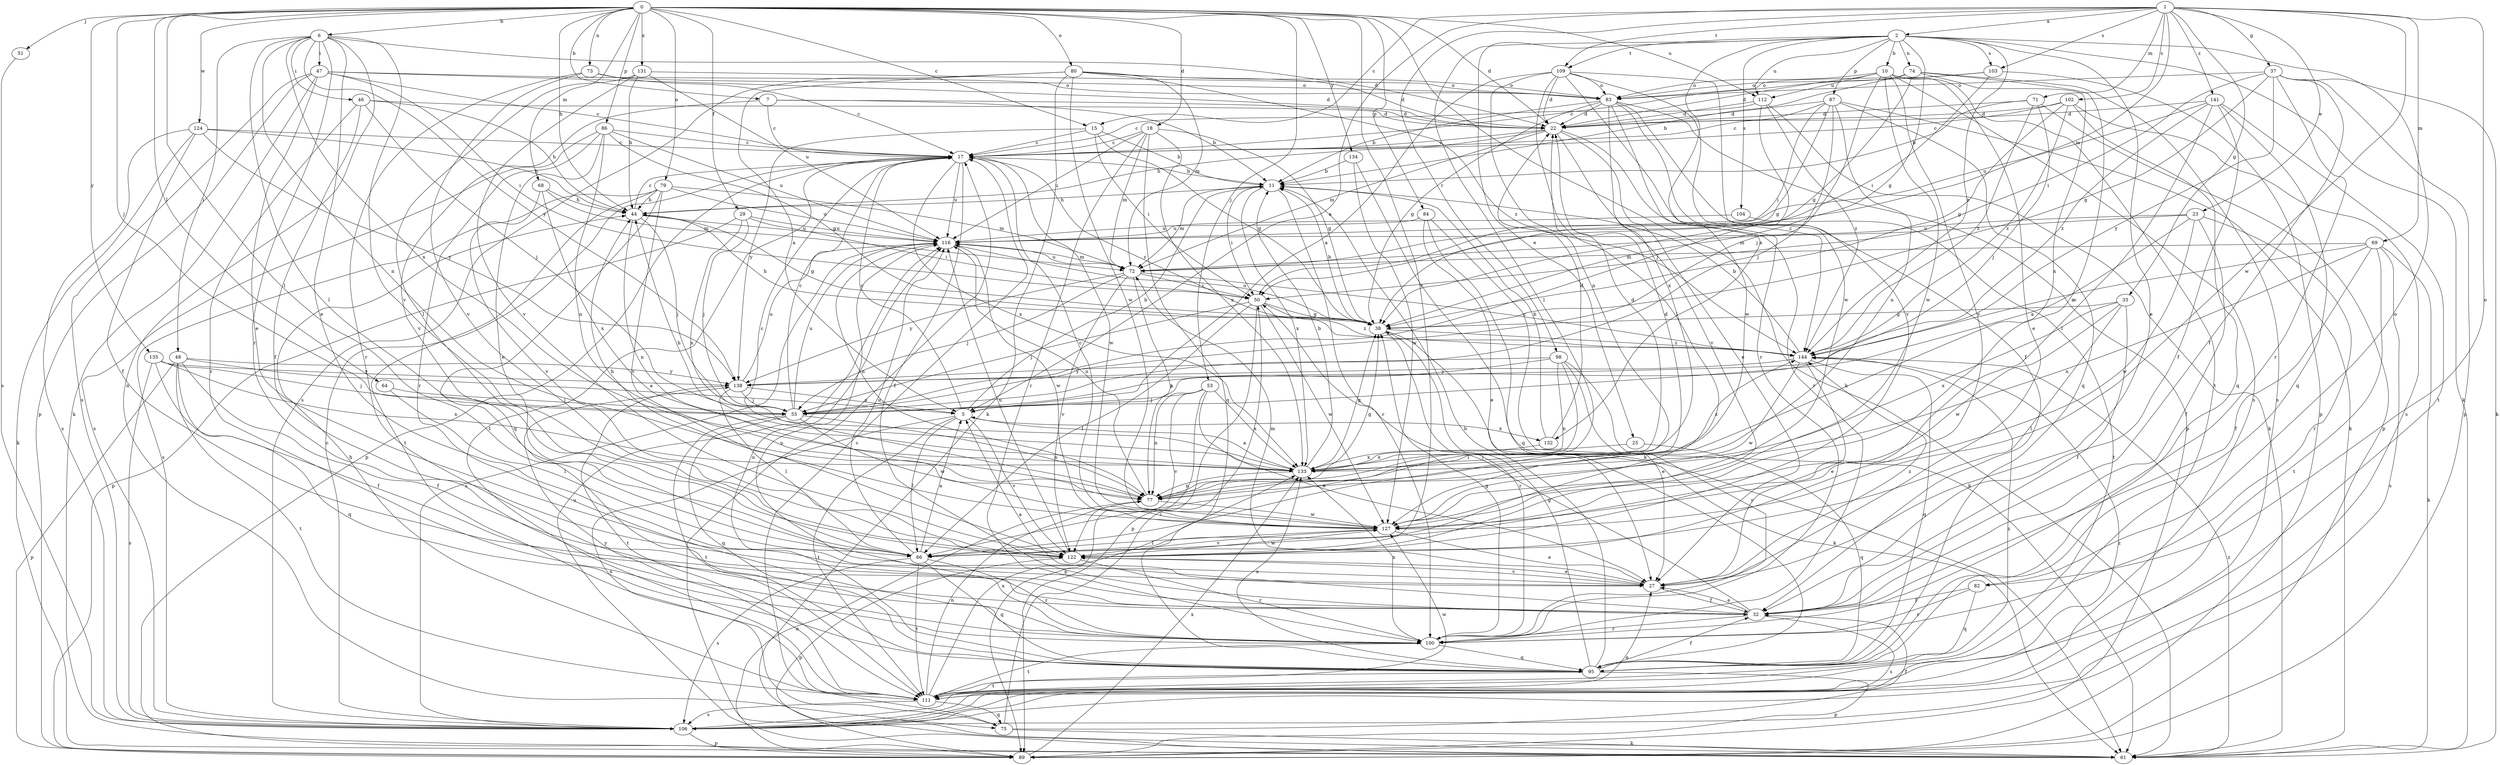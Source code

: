 strict digraph  {
0;
1;
2;
5;
6;
7;
10;
11;
15;
17;
18;
22;
23;
25;
27;
29;
32;
33;
37;
38;
44;
46;
47;
48;
50;
51;
53;
55;
61;
64;
66;
68;
69;
71;
72;
73;
74;
75;
77;
79;
80;
82;
83;
84;
86;
87;
89;
95;
98;
100;
102;
103;
104;
106;
109;
111;
112;
116;
122;
124;
127;
131;
132;
133;
134;
135;
138;
141;
144;
0 -> 6  [label=b];
0 -> 7  [label=b];
0 -> 15  [label=c];
0 -> 18  [label=d];
0 -> 22  [label=d];
0 -> 29  [label=f];
0 -> 44  [label=h];
0 -> 51  [label=j];
0 -> 53  [label=j];
0 -> 55  [label=j];
0 -> 61  [label=k];
0 -> 64  [label=l];
0 -> 66  [label=l];
0 -> 68  [label=m];
0 -> 73  [label=n];
0 -> 79  [label=o];
0 -> 80  [label=o];
0 -> 84  [label=p];
0 -> 86  [label=p];
0 -> 112  [label=u];
0 -> 122  [label=v];
0 -> 124  [label=w];
0 -> 131  [label=x];
0 -> 134  [label=y];
0 -> 135  [label=y];
1 -> 2  [label=a];
1 -> 5  [label=a];
1 -> 15  [label=c];
1 -> 23  [label=e];
1 -> 33  [label=g];
1 -> 37  [label=g];
1 -> 69  [label=m];
1 -> 71  [label=m];
1 -> 72  [label=m];
1 -> 82  [label=o];
1 -> 98  [label=r];
1 -> 102  [label=s];
1 -> 103  [label=s];
1 -> 109  [label=t];
1 -> 127  [label=w];
1 -> 141  [label=z];
2 -> 10  [label=b];
2 -> 25  [label=e];
2 -> 27  [label=e];
2 -> 38  [label=g];
2 -> 61  [label=k];
2 -> 66  [label=l];
2 -> 74  [label=n];
2 -> 82  [label=o];
2 -> 87  [label=p];
2 -> 103  [label=s];
2 -> 104  [label=s];
2 -> 109  [label=t];
2 -> 112  [label=u];
2 -> 132  [label=x];
2 -> 144  [label=z];
5 -> 11  [label=b];
5 -> 17  [label=c];
5 -> 66  [label=l];
5 -> 75  [label=n];
5 -> 111  [label=t];
5 -> 122  [label=v];
5 -> 132  [label=x];
6 -> 22  [label=d];
6 -> 27  [label=e];
6 -> 46  [label=i];
6 -> 47  [label=i];
6 -> 48  [label=i];
6 -> 66  [label=l];
6 -> 75  [label=n];
6 -> 77  [label=n];
6 -> 100  [label=r];
6 -> 122  [label=v];
6 -> 133  [label=x];
6 -> 138  [label=y];
7 -> 11  [label=b];
7 -> 17  [label=c];
7 -> 22  [label=d];
7 -> 122  [label=v];
10 -> 22  [label=d];
10 -> 27  [label=e];
10 -> 55  [label=j];
10 -> 83  [label=o];
10 -> 106  [label=s];
10 -> 111  [label=t];
10 -> 112  [label=u];
10 -> 122  [label=v];
10 -> 127  [label=w];
11 -> 44  [label=h];
11 -> 50  [label=i];
11 -> 72  [label=m];
11 -> 100  [label=r];
11 -> 133  [label=x];
15 -> 11  [label=b];
15 -> 17  [label=c];
15 -> 38  [label=g];
15 -> 50  [label=i];
15 -> 138  [label=y];
17 -> 11  [label=b];
17 -> 32  [label=f];
17 -> 89  [label=p];
17 -> 111  [label=t];
17 -> 116  [label=u];
17 -> 127  [label=w];
17 -> 133  [label=x];
17 -> 144  [label=z];
18 -> 17  [label=c];
18 -> 38  [label=g];
18 -> 72  [label=m];
18 -> 95  [label=q];
18 -> 100  [label=r];
18 -> 116  [label=u];
18 -> 133  [label=x];
22 -> 17  [label=c];
22 -> 27  [label=e];
22 -> 44  [label=h];
22 -> 72  [label=m];
22 -> 100  [label=r];
22 -> 122  [label=v];
23 -> 5  [label=a];
23 -> 32  [label=f];
23 -> 72  [label=m];
23 -> 100  [label=r];
23 -> 116  [label=u];
23 -> 127  [label=w];
25 -> 95  [label=q];
25 -> 133  [label=x];
27 -> 32  [label=f];
27 -> 72  [label=m];
27 -> 122  [label=v];
27 -> 144  [label=z];
29 -> 50  [label=i];
29 -> 55  [label=j];
29 -> 89  [label=p];
29 -> 116  [label=u];
29 -> 133  [label=x];
32 -> 5  [label=a];
32 -> 27  [label=e];
32 -> 50  [label=i];
32 -> 100  [label=r];
32 -> 106  [label=s];
33 -> 32  [label=f];
33 -> 38  [label=g];
33 -> 66  [label=l];
33 -> 127  [label=w];
33 -> 133  [label=x];
37 -> 32  [label=f];
37 -> 38  [label=g];
37 -> 50  [label=i];
37 -> 61  [label=k];
37 -> 83  [label=o];
37 -> 89  [label=p];
37 -> 100  [label=r];
37 -> 138  [label=y];
38 -> 11  [label=b];
38 -> 44  [label=h];
38 -> 61  [label=k];
38 -> 100  [label=r];
38 -> 116  [label=u];
38 -> 144  [label=z];
44 -> 17  [label=c];
44 -> 38  [label=g];
44 -> 55  [label=j];
44 -> 77  [label=n];
44 -> 116  [label=u];
46 -> 22  [label=d];
46 -> 32  [label=f];
46 -> 44  [label=h];
46 -> 55  [label=j];
46 -> 100  [label=r];
47 -> 17  [label=c];
47 -> 22  [label=d];
47 -> 27  [label=e];
47 -> 50  [label=i];
47 -> 61  [label=k];
47 -> 83  [label=o];
47 -> 89  [label=p];
47 -> 106  [label=s];
48 -> 5  [label=a];
48 -> 32  [label=f];
48 -> 89  [label=p];
48 -> 95  [label=q];
48 -> 111  [label=t];
48 -> 138  [label=y];
50 -> 38  [label=g];
50 -> 55  [label=j];
50 -> 66  [label=l];
50 -> 89  [label=p];
50 -> 127  [label=w];
50 -> 144  [label=z];
51 -> 106  [label=s];
53 -> 27  [label=e];
53 -> 55  [label=j];
53 -> 77  [label=n];
53 -> 89  [label=p];
53 -> 122  [label=v];
53 -> 133  [label=x];
55 -> 17  [label=c];
55 -> 77  [label=n];
55 -> 95  [label=q];
55 -> 111  [label=t];
55 -> 116  [label=u];
55 -> 127  [label=w];
61 -> 17  [label=c];
61 -> 116  [label=u];
61 -> 144  [label=z];
64 -> 55  [label=j];
64 -> 66  [label=l];
66 -> 5  [label=a];
66 -> 95  [label=q];
66 -> 100  [label=r];
66 -> 106  [label=s];
66 -> 111  [label=t];
66 -> 116  [label=u];
68 -> 44  [label=h];
68 -> 72  [label=m];
68 -> 122  [label=v];
68 -> 133  [label=x];
69 -> 32  [label=f];
69 -> 61  [label=k];
69 -> 72  [label=m];
69 -> 77  [label=n];
69 -> 106  [label=s];
69 -> 111  [label=t];
69 -> 144  [label=z];
71 -> 11  [label=b];
71 -> 22  [label=d];
71 -> 55  [label=j];
71 -> 89  [label=p];
71 -> 144  [label=z];
72 -> 50  [label=i];
72 -> 55  [label=j];
72 -> 77  [label=n];
72 -> 116  [label=u];
72 -> 122  [label=v];
72 -> 138  [label=y];
72 -> 144  [label=z];
73 -> 17  [label=c];
73 -> 83  [label=o];
73 -> 100  [label=r];
73 -> 122  [label=v];
74 -> 11  [label=b];
74 -> 38  [label=g];
74 -> 83  [label=o];
74 -> 106  [label=s];
74 -> 127  [label=w];
74 -> 133  [label=x];
75 -> 17  [label=c];
75 -> 32  [label=f];
75 -> 50  [label=i];
75 -> 61  [label=k];
77 -> 17  [label=c];
77 -> 22  [label=d];
77 -> 38  [label=g];
77 -> 116  [label=u];
77 -> 127  [label=w];
79 -> 44  [label=h];
79 -> 72  [label=m];
79 -> 95  [label=q];
79 -> 106  [label=s];
79 -> 111  [label=t];
79 -> 116  [label=u];
79 -> 122  [label=v];
80 -> 5  [label=a];
80 -> 22  [label=d];
80 -> 61  [label=k];
80 -> 72  [label=m];
80 -> 83  [label=o];
80 -> 106  [label=s];
80 -> 127  [label=w];
80 -> 144  [label=z];
82 -> 32  [label=f];
82 -> 95  [label=q];
82 -> 100  [label=r];
83 -> 11  [label=b];
83 -> 22  [label=d];
83 -> 32  [label=f];
83 -> 38  [label=g];
83 -> 89  [label=p];
83 -> 127  [label=w];
83 -> 133  [label=x];
83 -> 144  [label=z];
84 -> 27  [label=e];
84 -> 61  [label=k];
84 -> 95  [label=q];
84 -> 116  [label=u];
86 -> 17  [label=c];
86 -> 27  [label=e];
86 -> 38  [label=g];
86 -> 77  [label=n];
86 -> 100  [label=r];
86 -> 106  [label=s];
86 -> 116  [label=u];
87 -> 17  [label=c];
87 -> 22  [label=d];
87 -> 38  [label=g];
87 -> 50  [label=i];
87 -> 55  [label=j];
87 -> 61  [label=k];
87 -> 77  [label=n];
87 -> 95  [label=q];
89 -> 77  [label=n];
89 -> 133  [label=x];
95 -> 11  [label=b];
95 -> 32  [label=f];
95 -> 38  [label=g];
95 -> 89  [label=p];
95 -> 111  [label=t];
95 -> 116  [label=u];
95 -> 133  [label=x];
98 -> 27  [label=e];
98 -> 55  [label=j];
98 -> 66  [label=l];
98 -> 77  [label=n];
98 -> 100  [label=r];
98 -> 138  [label=y];
100 -> 38  [label=g];
100 -> 95  [label=q];
100 -> 111  [label=t];
100 -> 116  [label=u];
100 -> 133  [label=x];
102 -> 17  [label=c];
102 -> 22  [label=d];
102 -> 38  [label=g];
102 -> 95  [label=q];
102 -> 106  [label=s];
102 -> 144  [label=z];
103 -> 17  [label=c];
103 -> 50  [label=i];
103 -> 83  [label=o];
103 -> 89  [label=p];
104 -> 111  [label=t];
104 -> 116  [label=u];
106 -> 17  [label=c];
106 -> 27  [label=e];
106 -> 89  [label=p];
106 -> 144  [label=z];
109 -> 5  [label=a];
109 -> 22  [label=d];
109 -> 66  [label=l];
109 -> 77  [label=n];
109 -> 83  [label=o];
109 -> 100  [label=r];
109 -> 122  [label=v];
109 -> 127  [label=w];
111 -> 44  [label=h];
111 -> 77  [label=n];
111 -> 106  [label=s];
111 -> 127  [label=w];
111 -> 133  [label=x];
111 -> 138  [label=y];
111 -> 144  [label=z];
111 -> 75  [label=q];
112 -> 17  [label=c];
112 -> 22  [label=d];
112 -> 55  [label=j];
112 -> 61  [label=k];
112 -> 144  [label=z];
116 -> 72  [label=m];
116 -> 77  [label=n];
116 -> 106  [label=s];
116 -> 127  [label=w];
122 -> 27  [label=e];
122 -> 89  [label=p];
122 -> 100  [label=r];
122 -> 116  [label=u];
122 -> 127  [label=w];
124 -> 17  [label=c];
124 -> 32  [label=f];
124 -> 44  [label=h];
124 -> 61  [label=k];
124 -> 106  [label=s];
124 -> 138  [label=y];
127 -> 17  [label=c];
127 -> 27  [label=e];
127 -> 44  [label=h];
127 -> 66  [label=l];
127 -> 122  [label=v];
131 -> 44  [label=h];
131 -> 66  [label=l];
131 -> 83  [label=o];
131 -> 116  [label=u];
131 -> 122  [label=v];
132 -> 11  [label=b];
132 -> 22  [label=d];
132 -> 133  [label=x];
133 -> 5  [label=a];
133 -> 11  [label=b];
133 -> 22  [label=d];
133 -> 38  [label=g];
133 -> 44  [label=h];
133 -> 77  [label=n];
133 -> 144  [label=z];
134 -> 11  [label=b];
134 -> 61  [label=k];
134 -> 127  [label=w];
135 -> 32  [label=f];
135 -> 55  [label=j];
135 -> 106  [label=s];
135 -> 133  [label=x];
135 -> 138  [label=y];
138 -> 5  [label=a];
138 -> 55  [label=j];
138 -> 66  [label=l];
138 -> 111  [label=t];
138 -> 116  [label=u];
141 -> 22  [label=d];
141 -> 32  [label=f];
141 -> 66  [label=l];
141 -> 95  [label=q];
141 -> 111  [label=t];
141 -> 116  [label=u];
141 -> 144  [label=z];
144 -> 11  [label=b];
144 -> 27  [label=e];
144 -> 95  [label=q];
144 -> 127  [label=w];
144 -> 138  [label=y];
}
